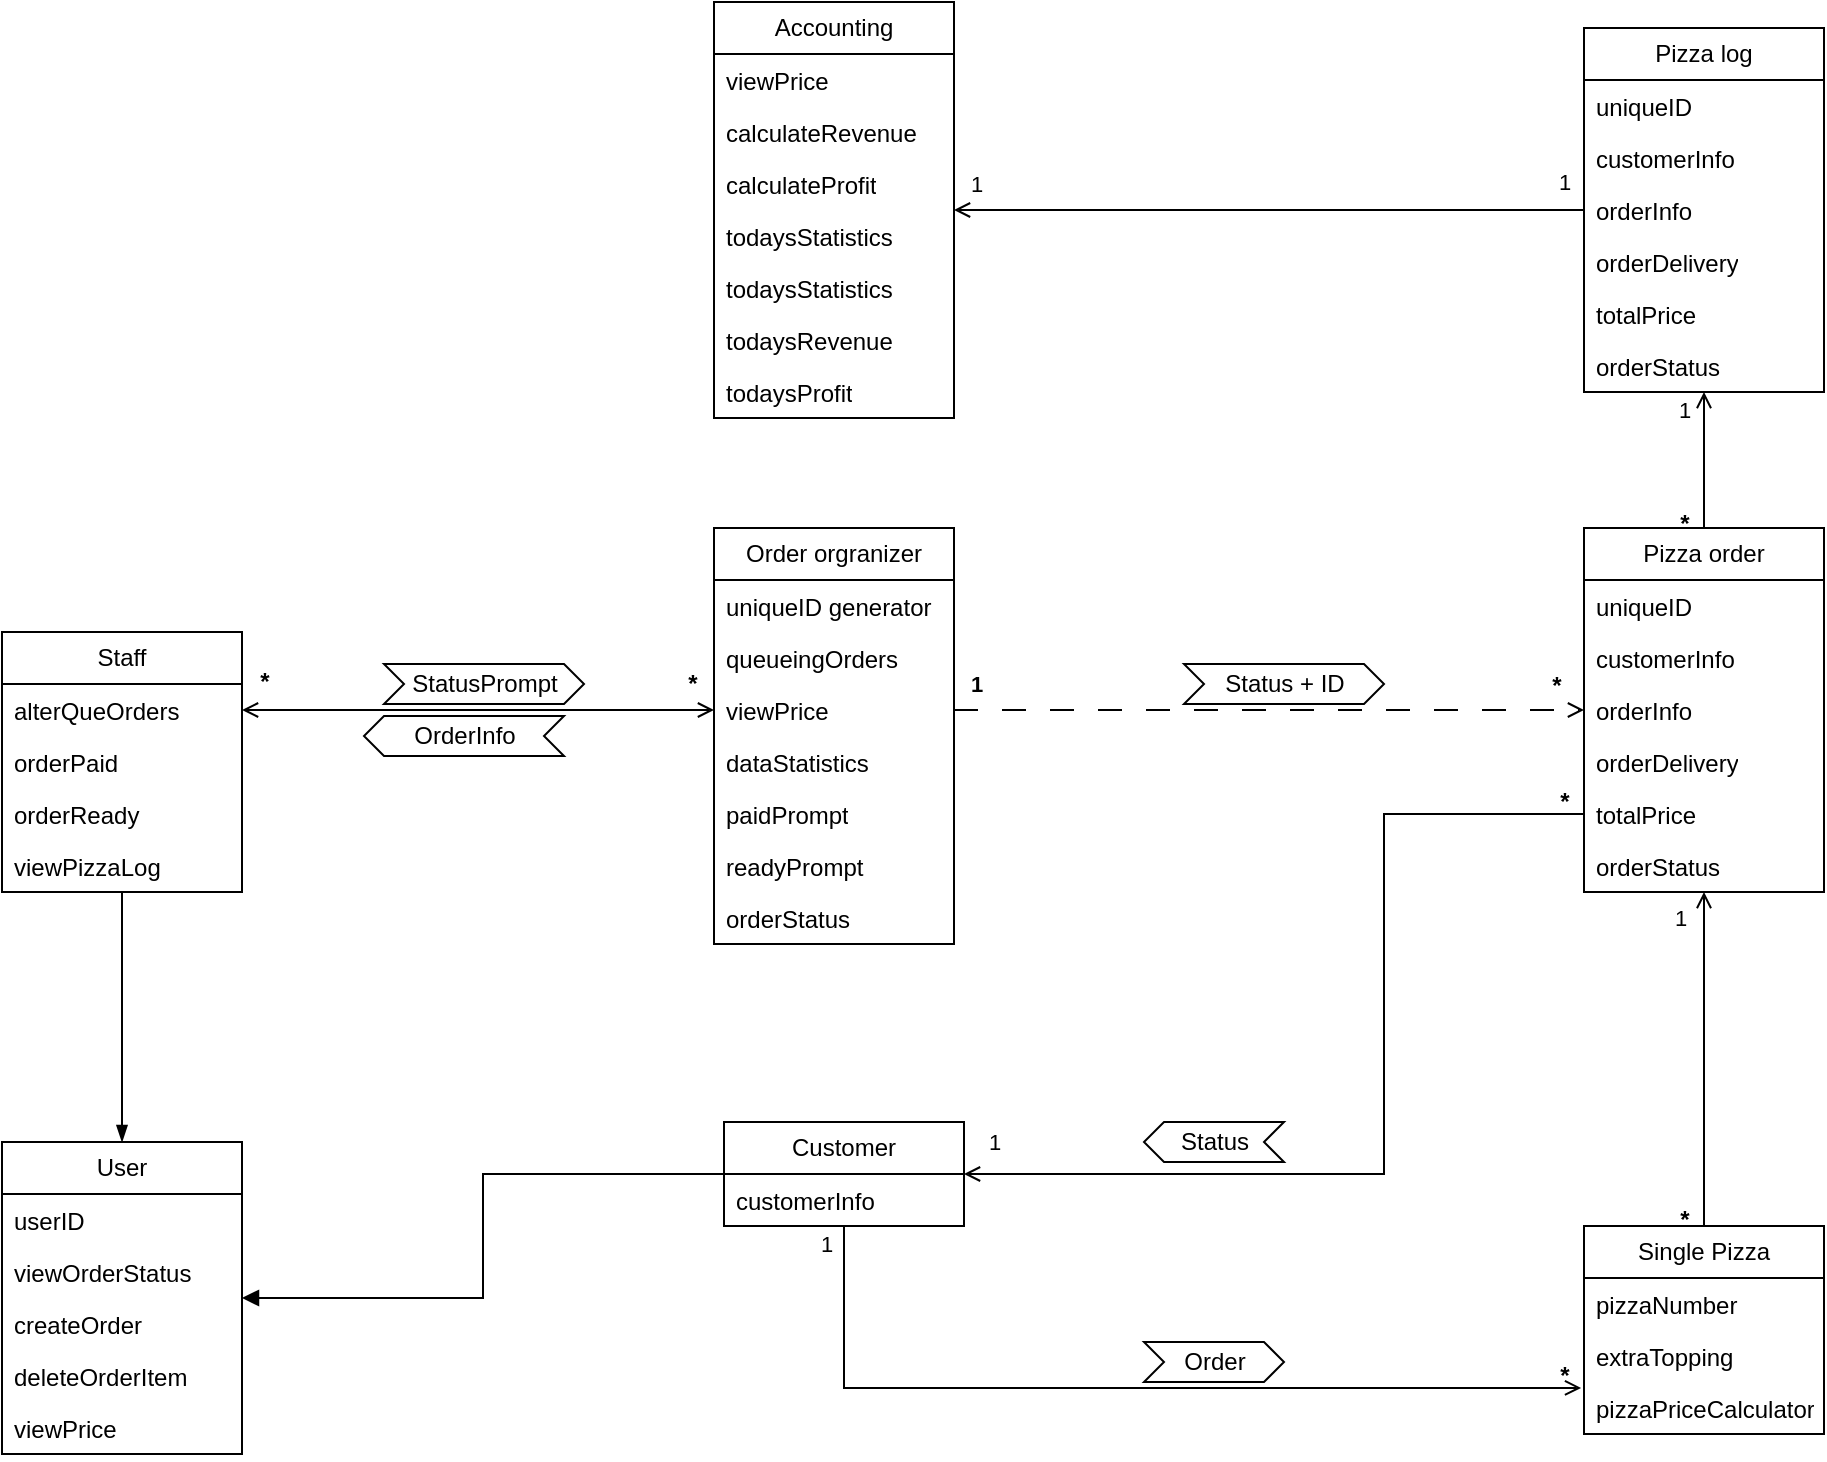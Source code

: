 <mxfile version="22.0.8" type="github">
  <diagram id="C5RBs43oDa-KdzZeNtuy" name="Page-1">
    <mxGraphModel dx="2074" dy="1110" grid="1" gridSize="10" guides="1" tooltips="1" connect="1" arrows="1" fold="1" page="1" pageScale="1" pageWidth="1169" pageHeight="827" math="0" shadow="0">
      <root>
        <mxCell id="WIyWlLk6GJQsqaUBKTNV-0" />
        <mxCell id="WIyWlLk6GJQsqaUBKTNV-1" parent="WIyWlLk6GJQsqaUBKTNV-0" />
        <mxCell id="aBDvLTNAFJ3Gb6Voetzl-55" style="edgeStyle=orthogonalEdgeStyle;rounded=0;orthogonalLoop=1;jettySize=auto;html=1;endArrow=open;endFill=0;snapToPoint=1;" parent="WIyWlLk6GJQsqaUBKTNV-1" source="aBDvLTNAFJ3Gb6Voetzl-57" target="aBDvLTNAFJ3Gb6Voetzl-101" edge="1">
          <mxGeometry relative="1" as="geometry" />
        </mxCell>
        <mxCell id="aBDvLTNAFJ3Gb6Voetzl-56" value="&lt;font style=&quot;font-size: 12px;&quot;&gt;&lt;b&gt;*&lt;/b&gt;&lt;/font&gt;" style="edgeLabel;html=1;align=center;verticalAlign=middle;resizable=0;points=[];labelBackgroundColor=none;" parent="aBDvLTNAFJ3Gb6Voetzl-55" connectable="0" vertex="1">
          <mxGeometry x="-0.815" y="1" relative="1" as="geometry">
            <mxPoint x="-9" y="12" as="offset" />
          </mxGeometry>
        </mxCell>
        <mxCell id="aBDvLTNAFJ3Gb6Voetzl-57" value="Single Pizza" style="swimlane;fontStyle=0;childLayout=stackLayout;horizontal=1;startSize=26;fillColor=none;horizontalStack=0;resizeParent=1;resizeParentMax=0;resizeLast=0;collapsible=1;marginBottom=0;whiteSpace=wrap;html=1;fontSize=12;spacing=2;" parent="WIyWlLk6GJQsqaUBKTNV-1" vertex="1">
          <mxGeometry x="920" y="668" width="120" height="104" as="geometry" />
        </mxCell>
        <mxCell id="aBDvLTNAFJ3Gb6Voetzl-58" value="pizzaNumber" style="text;strokeColor=none;fillColor=none;align=left;verticalAlign=top;spacingLeft=4;spacingRight=4;overflow=hidden;rotatable=0;points=[[0,0.5],[1,0.5]];portConstraint=eastwest;whiteSpace=wrap;html=1;fontSize=12;spacing=2;" parent="aBDvLTNAFJ3Gb6Voetzl-57" vertex="1">
          <mxGeometry y="26" width="120" height="26" as="geometry" />
        </mxCell>
        <mxCell id="aBDvLTNAFJ3Gb6Voetzl-59" value="extraTopping" style="text;strokeColor=none;fillColor=none;align=left;verticalAlign=top;spacingLeft=4;spacingRight=4;overflow=hidden;rotatable=0;points=[[0,0.5],[1,0.5]];portConstraint=eastwest;whiteSpace=wrap;html=1;fontSize=12;spacing=2;" parent="aBDvLTNAFJ3Gb6Voetzl-57" vertex="1">
          <mxGeometry y="52" width="120" height="26" as="geometry" />
        </mxCell>
        <mxCell id="aBDvLTNAFJ3Gb6Voetzl-60" value="pizzaPriceCalculator" style="text;strokeColor=none;fillColor=none;align=left;verticalAlign=top;spacingLeft=4;spacingRight=4;overflow=hidden;rotatable=0;points=[[0,0.5],[1,0.5]];portConstraint=eastwest;whiteSpace=wrap;html=1;fontSize=12;spacing=2;" parent="aBDvLTNAFJ3Gb6Voetzl-57" vertex="1">
          <mxGeometry y="78" width="120" height="26" as="geometry" />
        </mxCell>
        <mxCell id="aBDvLTNAFJ3Gb6Voetzl-61" value="" style="edgeStyle=orthogonalEdgeStyle;rounded=0;orthogonalLoop=1;jettySize=auto;html=1;endArrow=block;endFill=1;exitX=0;exitY=0.5;exitDx=0;exitDy=0;" parent="WIyWlLk6GJQsqaUBKTNV-1" source="aBDvLTNAFJ3Gb6Voetzl-64" target="aBDvLTNAFJ3Gb6Voetzl-66" edge="1">
          <mxGeometry relative="1" as="geometry">
            <mxPoint x="170" y="576" as="targetPoint" />
          </mxGeometry>
        </mxCell>
        <mxCell id="aBDvLTNAFJ3Gb6Voetzl-62" style="edgeStyle=orthogonalEdgeStyle;rounded=0;orthogonalLoop=1;jettySize=auto;html=1;endArrow=open;endFill=0;entryX=-0.012;entryY=1.115;entryDx=0;entryDy=0;entryPerimeter=0;metaEdit=0;" parent="WIyWlLk6GJQsqaUBKTNV-1" source="aBDvLTNAFJ3Gb6Voetzl-64" target="aBDvLTNAFJ3Gb6Voetzl-59" edge="1">
          <mxGeometry relative="1" as="geometry" />
        </mxCell>
        <mxCell id="aBDvLTNAFJ3Gb6Voetzl-63" value="&lt;font style=&quot;font-size: 12px;&quot;&gt;&lt;b&gt;*&lt;/b&gt;&lt;/font&gt;" style="edgeLabel;html=1;align=center;verticalAlign=middle;resizable=0;points=[];labelBackgroundColor=none;" parent="aBDvLTNAFJ3Gb6Voetzl-62" connectable="0" vertex="1">
          <mxGeometry x="0.949" y="-1" relative="1" as="geometry">
            <mxPoint x="3" y="-7" as="offset" />
          </mxGeometry>
        </mxCell>
        <mxCell id="aBDvLTNAFJ3Gb6Voetzl-64" value="Customer" style="swimlane;fontStyle=0;childLayout=stackLayout;horizontal=1;startSize=26;fillColor=none;horizontalStack=0;resizeParent=1;resizeParentMax=0;resizeLast=0;collapsible=1;marginBottom=0;whiteSpace=wrap;html=1;fontSize=12;spacing=2;" parent="WIyWlLk6GJQsqaUBKTNV-1" vertex="1">
          <mxGeometry x="490" y="616" width="120" height="52" as="geometry" />
        </mxCell>
        <mxCell id="aBDvLTNAFJ3Gb6Voetzl-65" value="customerInfo" style="text;strokeColor=none;fillColor=none;align=left;verticalAlign=top;spacingLeft=4;spacingRight=4;overflow=hidden;rotatable=0;points=[[0,0.5],[1,0.5]];portConstraint=eastwest;whiteSpace=wrap;html=1;fontSize=12;spacing=2;" parent="aBDvLTNAFJ3Gb6Voetzl-64" vertex="1">
          <mxGeometry y="26" width="120" height="26" as="geometry" />
        </mxCell>
        <mxCell id="aBDvLTNAFJ3Gb6Voetzl-66" value="User" style="swimlane;fontStyle=0;childLayout=stackLayout;horizontal=1;startSize=26;fillColor=none;horizontalStack=0;resizeParent=1;resizeParentMax=0;resizeLast=0;collapsible=1;marginBottom=0;whiteSpace=wrap;html=1;fontSize=12;spacing=2;" parent="WIyWlLk6GJQsqaUBKTNV-1" vertex="1">
          <mxGeometry x="129" y="626" width="120" height="156" as="geometry" />
        </mxCell>
        <mxCell id="aBDvLTNAFJ3Gb6Voetzl-67" value="userID" style="text;strokeColor=none;fillColor=none;align=left;verticalAlign=top;spacingLeft=4;spacingRight=4;overflow=hidden;rotatable=0;points=[[0,0.5],[1,0.5]];portConstraint=eastwest;whiteSpace=wrap;html=1;fontSize=12;spacing=2;" parent="aBDvLTNAFJ3Gb6Voetzl-66" vertex="1">
          <mxGeometry y="26" width="120" height="26" as="geometry" />
        </mxCell>
        <mxCell id="aBDvLTNAFJ3Gb6Voetzl-68" value="viewOrderStatus" style="text;strokeColor=none;fillColor=none;align=left;verticalAlign=top;spacingLeft=4;spacingRight=4;overflow=hidden;rotatable=0;points=[[0,0.5],[1,0.5]];portConstraint=eastwest;whiteSpace=wrap;html=1;fontSize=12;spacing=2;" parent="aBDvLTNAFJ3Gb6Voetzl-66" vertex="1">
          <mxGeometry y="52" width="120" height="26" as="geometry" />
        </mxCell>
        <mxCell id="aBDvLTNAFJ3Gb6Voetzl-69" value="createOrder" style="text;strokeColor=none;fillColor=none;align=left;verticalAlign=top;spacingLeft=4;spacingRight=4;overflow=hidden;rotatable=0;points=[[0,0.5],[1,0.5]];portConstraint=eastwest;whiteSpace=wrap;html=1;fontSize=12;spacing=2;" parent="aBDvLTNAFJ3Gb6Voetzl-66" vertex="1">
          <mxGeometry y="78" width="120" height="26" as="geometry" />
        </mxCell>
        <mxCell id="aBDvLTNAFJ3Gb6Voetzl-70" value="deleteOrderItem" style="text;strokeColor=none;fillColor=none;align=left;verticalAlign=top;spacingLeft=4;spacingRight=4;overflow=hidden;rotatable=0;points=[[0,0.5],[1,0.5]];portConstraint=eastwest;whiteSpace=wrap;html=1;fontSize=12;spacing=2;" parent="aBDvLTNAFJ3Gb6Voetzl-66" vertex="1">
          <mxGeometry y="104" width="120" height="26" as="geometry" />
        </mxCell>
        <mxCell id="aBDvLTNAFJ3Gb6Voetzl-71" value="viewPrice" style="text;strokeColor=none;fillColor=none;align=left;verticalAlign=top;spacingLeft=4;spacingRight=4;overflow=hidden;rotatable=0;points=[[0,0.5],[1,0.5]];portConstraint=eastwest;whiteSpace=wrap;html=1;fontSize=12;spacing=2;" parent="aBDvLTNAFJ3Gb6Voetzl-66" vertex="1">
          <mxGeometry y="130" width="120" height="26" as="geometry" />
        </mxCell>
        <mxCell id="aBDvLTNAFJ3Gb6Voetzl-72" value="Accounting" style="swimlane;fontStyle=0;childLayout=stackLayout;horizontal=1;startSize=26;fillColor=none;horizontalStack=0;resizeParent=1;resizeParentMax=0;resizeLast=0;collapsible=1;marginBottom=0;whiteSpace=wrap;html=1;fontSize=12;spacing=2;" parent="WIyWlLk6GJQsqaUBKTNV-1" vertex="1">
          <mxGeometry x="485" y="56" width="120" height="208" as="geometry" />
        </mxCell>
        <mxCell id="aBDvLTNAFJ3Gb6Voetzl-73" value="viewPrice" style="text;strokeColor=none;fillColor=none;align=left;verticalAlign=top;spacingLeft=4;spacingRight=4;overflow=hidden;rotatable=0;points=[[0,0.5],[1,0.5]];portConstraint=eastwest;whiteSpace=wrap;html=1;fontSize=12;spacing=2;" parent="aBDvLTNAFJ3Gb6Voetzl-72" vertex="1">
          <mxGeometry y="26" width="120" height="26" as="geometry" />
        </mxCell>
        <mxCell id="aBDvLTNAFJ3Gb6Voetzl-74" value="calculateRevenue" style="text;strokeColor=none;fillColor=none;align=left;verticalAlign=top;spacingLeft=4;spacingRight=4;overflow=hidden;rotatable=0;points=[[0,0.5],[1,0.5]];portConstraint=eastwest;whiteSpace=wrap;html=1;fontSize=12;spacing=2;" parent="aBDvLTNAFJ3Gb6Voetzl-72" vertex="1">
          <mxGeometry y="52" width="120" height="26" as="geometry" />
        </mxCell>
        <mxCell id="aBDvLTNAFJ3Gb6Voetzl-75" value="calculateProfit" style="text;strokeColor=none;fillColor=none;align=left;verticalAlign=top;spacingLeft=4;spacingRight=4;overflow=hidden;rotatable=0;points=[[0,0.5],[1,0.5]];portConstraint=eastwest;whiteSpace=wrap;html=1;fontSize=12;spacing=2;" parent="aBDvLTNAFJ3Gb6Voetzl-72" vertex="1">
          <mxGeometry y="78" width="120" height="26" as="geometry" />
        </mxCell>
        <mxCell id="aBDvLTNAFJ3Gb6Voetzl-76" value="todaysStatistics" style="text;strokeColor=none;fillColor=none;align=left;verticalAlign=top;spacingLeft=4;spacingRight=4;overflow=hidden;rotatable=0;points=[[0,0.5],[1,0.5]];portConstraint=eastwest;whiteSpace=wrap;html=1;fontSize=12;spacing=2;" parent="aBDvLTNAFJ3Gb6Voetzl-72" vertex="1">
          <mxGeometry y="104" width="120" height="26" as="geometry" />
        </mxCell>
        <mxCell id="aBDvLTNAFJ3Gb6Voetzl-77" value="todaysStatistics" style="text;strokeColor=none;fillColor=none;align=left;verticalAlign=top;spacingLeft=4;spacingRight=4;overflow=hidden;rotatable=0;points=[[0,0.5],[1,0.5]];portConstraint=eastwest;whiteSpace=wrap;html=1;fontSize=12;spacing=2;" parent="aBDvLTNAFJ3Gb6Voetzl-72" vertex="1">
          <mxGeometry y="130" width="120" height="26" as="geometry" />
        </mxCell>
        <mxCell id="aBDvLTNAFJ3Gb6Voetzl-78" value="todaysRevenue" style="text;strokeColor=none;fillColor=none;align=left;verticalAlign=top;spacingLeft=4;spacingRight=4;overflow=hidden;rotatable=0;points=[[0,0.5],[1,0.5]];portConstraint=eastwest;whiteSpace=wrap;html=1;fontSize=12;spacing=2;" parent="aBDvLTNAFJ3Gb6Voetzl-72" vertex="1">
          <mxGeometry y="156" width="120" height="26" as="geometry" />
        </mxCell>
        <mxCell id="aBDvLTNAFJ3Gb6Voetzl-79" value="todaysProfit" style="text;strokeColor=none;fillColor=none;align=left;verticalAlign=top;spacingLeft=4;spacingRight=4;overflow=hidden;rotatable=0;points=[[0,0.5],[1,0.5]];portConstraint=eastwest;whiteSpace=wrap;html=1;fontSize=12;spacing=2;" parent="aBDvLTNAFJ3Gb6Voetzl-72" vertex="1">
          <mxGeometry y="182" width="120" height="26" as="geometry" />
        </mxCell>
        <mxCell id="aBDvLTNAFJ3Gb6Voetzl-85" style="edgeStyle=orthogonalEdgeStyle;rounded=0;orthogonalLoop=1;jettySize=auto;html=1;endArrow=open;endFill=0;startArrow=none;startFill=0;snapToPoint=1;dashed=1;dashPattern=12 12;" parent="WIyWlLk6GJQsqaUBKTNV-1" source="aBDvLTNAFJ3Gb6Voetzl-90" target="aBDvLTNAFJ3Gb6Voetzl-104" edge="1">
          <mxGeometry relative="1" as="geometry">
            <mxPoint x="600" y="410" as="sourcePoint" />
            <mxPoint x="820" y="410" as="targetPoint" />
          </mxGeometry>
        </mxCell>
        <mxCell id="aBDvLTNAFJ3Gb6Voetzl-86" value="1" style="edgeLabel;html=1;align=center;verticalAlign=middle;resizable=0;points=[];fontStyle=1" parent="aBDvLTNAFJ3Gb6Voetzl-85" connectable="0" vertex="1">
          <mxGeometry x="-0.915" y="1" relative="1" as="geometry">
            <mxPoint x="-3" y="-12" as="offset" />
          </mxGeometry>
        </mxCell>
        <mxCell id="aBDvLTNAFJ3Gb6Voetzl-87" value="Order orgranizer" style="swimlane;fontStyle=0;childLayout=stackLayout;horizontal=1;startSize=26;fillColor=none;horizontalStack=0;resizeParent=1;resizeParentMax=0;resizeLast=0;collapsible=1;marginBottom=0;whiteSpace=wrap;html=1;fontSize=12;spacing=2;" parent="WIyWlLk6GJQsqaUBKTNV-1" vertex="1">
          <mxGeometry x="485" y="319" width="120" height="208" as="geometry" />
        </mxCell>
        <mxCell id="aBDvLTNAFJ3Gb6Voetzl-88" value="uniqueID generator" style="text;strokeColor=none;fillColor=none;align=left;verticalAlign=top;spacingLeft=4;spacingRight=4;overflow=hidden;rotatable=0;points=[[0,0.5],[1,0.5]];portConstraint=eastwest;whiteSpace=wrap;html=1;fontSize=12;spacing=2;" parent="aBDvLTNAFJ3Gb6Voetzl-87" vertex="1">
          <mxGeometry y="26" width="120" height="26" as="geometry" />
        </mxCell>
        <mxCell id="aBDvLTNAFJ3Gb6Voetzl-89" value="queueingOrders" style="text;strokeColor=none;fillColor=none;align=left;verticalAlign=top;spacingLeft=4;spacingRight=4;overflow=hidden;rotatable=0;points=[[0,0.5],[1,0.5]];portConstraint=eastwest;whiteSpace=wrap;html=1;fontSize=12;spacing=2;" parent="aBDvLTNAFJ3Gb6Voetzl-87" vertex="1">
          <mxGeometry y="52" width="120" height="26" as="geometry" />
        </mxCell>
        <mxCell id="aBDvLTNAFJ3Gb6Voetzl-90" value="viewPrice" style="text;strokeColor=none;fillColor=none;align=left;verticalAlign=top;spacingLeft=4;spacingRight=4;overflow=hidden;rotatable=0;points=[[0,0.5],[1,0.5]];portConstraint=eastwest;whiteSpace=wrap;html=1;fontSize=12;spacing=2;" parent="aBDvLTNAFJ3Gb6Voetzl-87" vertex="1">
          <mxGeometry y="78" width="120" height="26" as="geometry" />
        </mxCell>
        <mxCell id="aBDvLTNAFJ3Gb6Voetzl-91" value="dataStatistics" style="text;strokeColor=none;fillColor=none;align=left;verticalAlign=top;spacingLeft=4;spacingRight=4;overflow=hidden;rotatable=0;points=[[0,0.5],[1,0.5]];portConstraint=eastwest;whiteSpace=wrap;html=1;fontSize=12;spacing=2;" parent="aBDvLTNAFJ3Gb6Voetzl-87" vertex="1">
          <mxGeometry y="104" width="120" height="26" as="geometry" />
        </mxCell>
        <mxCell id="aBDvLTNAFJ3Gb6Voetzl-92" value="paidPrompt" style="text;strokeColor=none;fillColor=none;align=left;verticalAlign=top;spacingLeft=4;spacingRight=4;overflow=hidden;rotatable=0;points=[[0,0.5],[1,0.5]];portConstraint=eastwest;whiteSpace=wrap;html=1;fontSize=12;spacing=2;" parent="aBDvLTNAFJ3Gb6Voetzl-87" vertex="1">
          <mxGeometry y="130" width="120" height="26" as="geometry" />
        </mxCell>
        <mxCell id="aBDvLTNAFJ3Gb6Voetzl-93" value="readyPrompt" style="text;strokeColor=none;fillColor=none;align=left;verticalAlign=top;spacingLeft=4;spacingRight=4;overflow=hidden;rotatable=0;points=[[0,0.5],[1,0.5]];portConstraint=eastwest;whiteSpace=wrap;html=1;fontSize=12;spacing=2;" parent="aBDvLTNAFJ3Gb6Voetzl-87" vertex="1">
          <mxGeometry y="156" width="120" height="26" as="geometry" />
        </mxCell>
        <mxCell id="aBDvLTNAFJ3Gb6Voetzl-94" value="orderStatus" style="text;strokeColor=none;fillColor=none;align=left;verticalAlign=top;spacingLeft=4;spacingRight=4;overflow=hidden;rotatable=0;points=[[0,0.5],[1,0.5]];portConstraint=eastwest;whiteSpace=wrap;html=1;fontSize=12;spacing=2;" parent="aBDvLTNAFJ3Gb6Voetzl-87" vertex="1">
          <mxGeometry y="182" width="120" height="26" as="geometry" />
        </mxCell>
        <mxCell id="aBDvLTNAFJ3Gb6Voetzl-95" style="edgeStyle=orthogonalEdgeStyle;rounded=0;orthogonalLoop=1;jettySize=auto;html=1;endArrow=open;endFill=0;" parent="WIyWlLk6GJQsqaUBKTNV-1" source="aBDvLTNAFJ3Gb6Voetzl-101" target="aBDvLTNAFJ3Gb6Voetzl-126" edge="1">
          <mxGeometry relative="1" as="geometry" />
        </mxCell>
        <mxCell id="aBDvLTNAFJ3Gb6Voetzl-96" value="1" style="edgeLabel;html=1;align=center;verticalAlign=middle;resizable=0;points=[];" parent="aBDvLTNAFJ3Gb6Voetzl-95" connectable="0" vertex="1">
          <mxGeometry x="0.744" y="-1" relative="1" as="geometry">
            <mxPoint x="-11" as="offset" />
          </mxGeometry>
        </mxCell>
        <mxCell id="aBDvLTNAFJ3Gb6Voetzl-97" value="&lt;font style=&quot;font-size: 12px;&quot;&gt;&lt;b&gt;*&lt;/b&gt;&lt;/font&gt;" style="edgeLabel;html=1;align=center;verticalAlign=middle;resizable=0;points=[];labelBackgroundColor=none;" parent="aBDvLTNAFJ3Gb6Voetzl-95" connectable="0" vertex="1">
          <mxGeometry x="-0.538" y="3" relative="1" as="geometry">
            <mxPoint x="-7" y="13" as="offset" />
          </mxGeometry>
        </mxCell>
        <mxCell id="aBDvLTNAFJ3Gb6Voetzl-98" style="edgeStyle=orthogonalEdgeStyle;rounded=0;orthogonalLoop=1;jettySize=auto;html=1;entryX=1;entryY=0.5;entryDx=0;entryDy=0;endArrow=open;endFill=0;" parent="WIyWlLk6GJQsqaUBKTNV-1" source="aBDvLTNAFJ3Gb6Voetzl-106" target="aBDvLTNAFJ3Gb6Voetzl-64" edge="1">
          <mxGeometry relative="1" as="geometry">
            <Array as="points">
              <mxPoint x="820" y="462" />
              <mxPoint x="820" y="642" />
            </Array>
          </mxGeometry>
        </mxCell>
        <mxCell id="aBDvLTNAFJ3Gb6Voetzl-99" value="1" style="edgeLabel;html=1;align=center;verticalAlign=middle;resizable=0;points=[];" parent="aBDvLTNAFJ3Gb6Voetzl-98" connectable="0" vertex="1">
          <mxGeometry x="0.939" relative="1" as="geometry">
            <mxPoint y="-16" as="offset" />
          </mxGeometry>
        </mxCell>
        <mxCell id="aBDvLTNAFJ3Gb6Voetzl-100" value="*" style="edgeLabel;html=1;align=center;verticalAlign=middle;resizable=0;points=[];fontSize=12;fontStyle=1;labelBackgroundColor=none;" parent="aBDvLTNAFJ3Gb6Voetzl-98" connectable="0" vertex="1">
          <mxGeometry x="-0.933" relative="1" as="geometry">
            <mxPoint x="6" y="-6" as="offset" />
          </mxGeometry>
        </mxCell>
        <mxCell id="aBDvLTNAFJ3Gb6Voetzl-101" value="Pizza order" style="swimlane;fontStyle=0;childLayout=stackLayout;horizontal=1;startSize=26;fillColor=none;horizontalStack=0;resizeParent=1;resizeParentMax=0;resizeLast=0;collapsible=1;marginBottom=0;whiteSpace=wrap;html=1;fontSize=12;spacing=2;" parent="WIyWlLk6GJQsqaUBKTNV-1" vertex="1">
          <mxGeometry x="920" y="319" width="120" height="182" as="geometry" />
        </mxCell>
        <mxCell id="aBDvLTNAFJ3Gb6Voetzl-102" value="uniqueID" style="text;strokeColor=none;fillColor=none;align=left;verticalAlign=top;spacingLeft=4;spacingRight=4;overflow=hidden;rotatable=0;points=[[0,0.5],[1,0.5]];portConstraint=eastwest;whiteSpace=wrap;html=1;fontSize=12;spacing=2;" parent="aBDvLTNAFJ3Gb6Voetzl-101" vertex="1">
          <mxGeometry y="26" width="120" height="26" as="geometry" />
        </mxCell>
        <mxCell id="aBDvLTNAFJ3Gb6Voetzl-103" value="customerInfo" style="text;strokeColor=none;fillColor=none;align=left;verticalAlign=top;spacingLeft=4;spacingRight=4;overflow=hidden;rotatable=0;points=[[0,0.5],[1,0.5]];portConstraint=eastwest;whiteSpace=wrap;html=1;fontSize=12;spacing=2;" parent="aBDvLTNAFJ3Gb6Voetzl-101" vertex="1">
          <mxGeometry y="52" width="120" height="26" as="geometry" />
        </mxCell>
        <mxCell id="aBDvLTNAFJ3Gb6Voetzl-104" value="orderInfo" style="text;strokeColor=none;fillColor=none;align=left;verticalAlign=top;spacingLeft=4;spacingRight=4;overflow=hidden;rotatable=0;points=[[0,0.5],[1,0.5]];portConstraint=eastwest;whiteSpace=wrap;html=1;fontSize=12;spacing=2;" parent="aBDvLTNAFJ3Gb6Voetzl-101" vertex="1">
          <mxGeometry y="78" width="120" height="26" as="geometry" />
        </mxCell>
        <mxCell id="aBDvLTNAFJ3Gb6Voetzl-105" value="orderDelivery" style="text;strokeColor=none;fillColor=none;align=left;verticalAlign=top;spacingLeft=4;spacingRight=4;overflow=hidden;rotatable=0;points=[[0,0.5],[1,0.5]];portConstraint=eastwest;whiteSpace=wrap;html=1;fontSize=12;spacing=2;" parent="aBDvLTNAFJ3Gb6Voetzl-101" vertex="1">
          <mxGeometry y="104" width="120" height="26" as="geometry" />
        </mxCell>
        <mxCell id="aBDvLTNAFJ3Gb6Voetzl-106" value="totalPrice" style="text;strokeColor=none;fillColor=none;align=left;verticalAlign=top;spacingLeft=4;spacingRight=4;overflow=hidden;rotatable=0;points=[[0,0.5],[1,0.5]];portConstraint=eastwest;whiteSpace=wrap;html=1;fontSize=12;spacing=2;" parent="aBDvLTNAFJ3Gb6Voetzl-101" vertex="1">
          <mxGeometry y="130" width="120" height="26" as="geometry" />
        </mxCell>
        <mxCell id="aBDvLTNAFJ3Gb6Voetzl-107" value="orderStatus" style="text;strokeColor=none;fillColor=none;align=left;verticalAlign=top;spacingLeft=4;spacingRight=4;overflow=hidden;rotatable=0;points=[[0,0.5],[1,0.5]];portConstraint=eastwest;whiteSpace=wrap;html=1;fontSize=12;spacing=2;" parent="aBDvLTNAFJ3Gb6Voetzl-101" vertex="1">
          <mxGeometry y="156" width="120" height="26" as="geometry" />
        </mxCell>
        <mxCell id="aBDvLTNAFJ3Gb6Voetzl-108" value="" style="edgeStyle=orthogonalEdgeStyle;rounded=0;orthogonalLoop=1;jettySize=auto;html=1;endArrow=blockThin;endFill=1;" parent="WIyWlLk6GJQsqaUBKTNV-1" source="aBDvLTNAFJ3Gb6Voetzl-109" target="aBDvLTNAFJ3Gb6Voetzl-66" edge="1">
          <mxGeometry relative="1" as="geometry" />
        </mxCell>
        <mxCell id="aBDvLTNAFJ3Gb6Voetzl-109" value="Staff" style="swimlane;fontStyle=0;childLayout=stackLayout;horizontal=1;startSize=26;fillColor=none;horizontalStack=0;resizeParent=1;resizeParentMax=0;resizeLast=0;collapsible=1;marginBottom=0;whiteSpace=wrap;html=1;fontSize=12;spacing=2;" parent="WIyWlLk6GJQsqaUBKTNV-1" vertex="1">
          <mxGeometry x="129" y="371" width="120" height="130" as="geometry" />
        </mxCell>
        <mxCell id="aBDvLTNAFJ3Gb6Voetzl-110" value="alterQueOrders" style="text;strokeColor=none;fillColor=none;align=left;verticalAlign=top;spacingLeft=4;spacingRight=4;overflow=hidden;rotatable=0;points=[[0,0.5],[1,0.5]];portConstraint=eastwest;whiteSpace=wrap;html=1;fontSize=12;spacing=2;" parent="aBDvLTNAFJ3Gb6Voetzl-109" vertex="1">
          <mxGeometry y="26" width="120" height="26" as="geometry" />
        </mxCell>
        <mxCell id="aBDvLTNAFJ3Gb6Voetzl-111" value="orderPaid" style="text;strokeColor=none;fillColor=none;align=left;verticalAlign=top;spacingLeft=4;spacingRight=4;overflow=hidden;rotatable=0;points=[[0,0.5],[1,0.5]];portConstraint=eastwest;whiteSpace=wrap;html=1;fontSize=12;spacing=2;" parent="aBDvLTNAFJ3Gb6Voetzl-109" vertex="1">
          <mxGeometry y="52" width="120" height="26" as="geometry" />
        </mxCell>
        <mxCell id="aBDvLTNAFJ3Gb6Voetzl-112" value="orderReady" style="text;strokeColor=none;fillColor=none;align=left;verticalAlign=top;spacingLeft=4;spacingRight=4;overflow=hidden;rotatable=0;points=[[0,0.5],[1,0.5]];portConstraint=eastwest;whiteSpace=wrap;html=1;fontSize=12;spacing=2;" parent="aBDvLTNAFJ3Gb6Voetzl-109" vertex="1">
          <mxGeometry y="78" width="120" height="26" as="geometry" />
        </mxCell>
        <mxCell id="aBDvLTNAFJ3Gb6Voetzl-113" value="viewPizzaLog" style="text;strokeColor=none;fillColor=none;align=left;verticalAlign=top;spacingLeft=4;spacingRight=4;overflow=hidden;rotatable=0;points=[[0,0.5],[1,0.5]];portConstraint=eastwest;whiteSpace=wrap;html=1;fontSize=12;spacing=2;" parent="aBDvLTNAFJ3Gb6Voetzl-109" vertex="1">
          <mxGeometry y="104" width="120" height="26" as="geometry" />
        </mxCell>
        <mxCell id="aBDvLTNAFJ3Gb6Voetzl-114" style="edgeStyle=orthogonalEdgeStyle;rounded=0;orthogonalLoop=1;jettySize=auto;html=1;endArrow=open;endFill=0;entryX=0;entryY=0.5;entryDx=0;entryDy=0;startArrow=open;startFill=0;verticalAlign=top;" parent="WIyWlLk6GJQsqaUBKTNV-1" source="aBDvLTNAFJ3Gb6Voetzl-110" target="aBDvLTNAFJ3Gb6Voetzl-90" edge="1">
          <mxGeometry relative="1" as="geometry" />
        </mxCell>
        <mxCell id="aBDvLTNAFJ3Gb6Voetzl-115" value="&lt;span style=&quot;font-size: 12px;&quot;&gt;*&lt;/span&gt;" style="edgeLabel;html=1;align=center;verticalAlign=middle;resizable=0;points=[];fontStyle=1;fontSize=12;" parent="aBDvLTNAFJ3Gb6Voetzl-114" connectable="0" vertex="1">
          <mxGeometry x="-0.218" y="-2" relative="1" as="geometry">
            <mxPoint x="132" y="-15" as="offset" />
          </mxGeometry>
        </mxCell>
        <mxCell id="aBDvLTNAFJ3Gb6Voetzl-116" value="&lt;font style=&quot;font-size: 12px;&quot;&gt;&lt;b&gt;*&lt;/b&gt;&lt;/font&gt;" style="edgeLabel;html=1;align=center;verticalAlign=middle;resizable=0;points=[];labelBackgroundColor=none;" parent="aBDvLTNAFJ3Gb6Voetzl-114" connectable="0" vertex="1">
          <mxGeometry x="-0.849" y="-1" relative="1" as="geometry">
            <mxPoint x="-7" y="-15" as="offset" />
          </mxGeometry>
        </mxCell>
        <mxCell id="aBDvLTNAFJ3Gb6Voetzl-123" style="edgeStyle=orthogonalEdgeStyle;rounded=0;orthogonalLoop=1;jettySize=auto;html=1;endArrow=open;endFill=0;" parent="WIyWlLk6GJQsqaUBKTNV-1" source="aBDvLTNAFJ3Gb6Voetzl-126" target="aBDvLTNAFJ3Gb6Voetzl-72" edge="1">
          <mxGeometry relative="1" as="geometry">
            <mxPoint x="915" y="150" as="sourcePoint" />
            <mxPoint x="605" y="150" as="targetPoint" />
          </mxGeometry>
        </mxCell>
        <mxCell id="aBDvLTNAFJ3Gb6Voetzl-124" value="1" style="edgeLabel;html=1;align=center;verticalAlign=middle;resizable=0;points=[];" parent="aBDvLTNAFJ3Gb6Voetzl-123" connectable="0" vertex="1">
          <mxGeometry x="0.864" y="-2" relative="1" as="geometry">
            <mxPoint x="-11" y="-11" as="offset" />
          </mxGeometry>
        </mxCell>
        <mxCell id="aBDvLTNAFJ3Gb6Voetzl-125" value="1" style="edgeLabel;html=1;align=center;verticalAlign=middle;resizable=0;points=[];" parent="aBDvLTNAFJ3Gb6Voetzl-123" connectable="0" vertex="1">
          <mxGeometry x="-0.903" y="2" relative="1" as="geometry">
            <mxPoint x="5" y="-16" as="offset" />
          </mxGeometry>
        </mxCell>
        <mxCell id="aBDvLTNAFJ3Gb6Voetzl-126" value="Pizza log" style="swimlane;fontStyle=0;childLayout=stackLayout;horizontal=1;startSize=26;fillColor=none;horizontalStack=0;resizeParent=1;resizeParentMax=0;resizeLast=0;collapsible=1;marginBottom=0;whiteSpace=wrap;html=1;fontSize=12;spacing=2;" parent="WIyWlLk6GJQsqaUBKTNV-1" vertex="1">
          <mxGeometry x="920" y="69" width="120" height="182" as="geometry" />
        </mxCell>
        <mxCell id="aBDvLTNAFJ3Gb6Voetzl-127" value="uniqueID" style="text;strokeColor=none;fillColor=none;align=left;verticalAlign=top;spacingLeft=4;spacingRight=4;overflow=hidden;rotatable=0;points=[[0,0.5],[1,0.5]];portConstraint=eastwest;whiteSpace=wrap;html=1;fontSize=12;spacing=2;" parent="aBDvLTNAFJ3Gb6Voetzl-126" vertex="1">
          <mxGeometry y="26" width="120" height="26" as="geometry" />
        </mxCell>
        <mxCell id="aBDvLTNAFJ3Gb6Voetzl-128" value="customerInfo" style="text;strokeColor=none;fillColor=none;align=left;verticalAlign=top;spacingLeft=4;spacingRight=4;overflow=hidden;rotatable=0;points=[[0,0.5],[1,0.5]];portConstraint=eastwest;whiteSpace=wrap;html=1;fontSize=12;spacing=2;" parent="aBDvLTNAFJ3Gb6Voetzl-126" vertex="1">
          <mxGeometry y="52" width="120" height="26" as="geometry" />
        </mxCell>
        <mxCell id="aBDvLTNAFJ3Gb6Voetzl-129" value="orderInfo" style="text;strokeColor=none;fillColor=none;align=left;verticalAlign=top;spacingLeft=4;spacingRight=4;overflow=hidden;rotatable=0;points=[[0,0.5],[1,0.5]];portConstraint=eastwest;whiteSpace=wrap;html=1;fontSize=12;spacing=2;" parent="aBDvLTNAFJ3Gb6Voetzl-126" vertex="1">
          <mxGeometry y="78" width="120" height="26" as="geometry" />
        </mxCell>
        <mxCell id="aBDvLTNAFJ3Gb6Voetzl-130" value="orderDelivery" style="text;strokeColor=none;fillColor=none;align=left;verticalAlign=top;spacingLeft=4;spacingRight=4;overflow=hidden;rotatable=0;points=[[0,0.5],[1,0.5]];portConstraint=eastwest;whiteSpace=wrap;html=1;fontSize=12;spacing=2;" parent="aBDvLTNAFJ3Gb6Voetzl-126" vertex="1">
          <mxGeometry y="104" width="120" height="26" as="geometry" />
        </mxCell>
        <mxCell id="aBDvLTNAFJ3Gb6Voetzl-131" value="totalPrice" style="text;strokeColor=none;fillColor=none;align=left;verticalAlign=top;spacingLeft=4;spacingRight=4;overflow=hidden;rotatable=0;points=[[0,0.5],[1,0.5]];portConstraint=eastwest;whiteSpace=wrap;html=1;fontSize=12;spacing=2;" parent="aBDvLTNAFJ3Gb6Voetzl-126" vertex="1">
          <mxGeometry y="130" width="120" height="26" as="geometry" />
        </mxCell>
        <mxCell id="aBDvLTNAFJ3Gb6Voetzl-132" value="orderStatus" style="text;strokeColor=none;fillColor=none;align=left;verticalAlign=top;spacingLeft=4;spacingRight=4;overflow=hidden;rotatable=0;points=[[0,0.5],[1,0.5]];portConstraint=eastwest;whiteSpace=wrap;html=1;fontSize=12;spacing=2;" parent="aBDvLTNAFJ3Gb6Voetzl-126" vertex="1">
          <mxGeometry y="156" width="120" height="26" as="geometry" />
        </mxCell>
        <mxCell id="aBDvLTNAFJ3Gb6Voetzl-133" value="&lt;span style=&quot;font-size: 12px;&quot;&gt;*&lt;/span&gt;" style="edgeLabel;html=1;align=center;verticalAlign=middle;resizable=0;points=[];fontStyle=1;fontSize=12;labelBackgroundColor=none;" parent="WIyWlLk6GJQsqaUBKTNV-1" connectable="0" vertex="1">
          <mxGeometry x="484.996" y="410" as="geometry">
            <mxPoint x="421" y="-12" as="offset" />
          </mxGeometry>
        </mxCell>
        <mxCell id="aBDvLTNAFJ3Gb6Voetzl-136" value="1" style="edgeLabel;html=1;align=center;verticalAlign=middle;resizable=0;points=[];" parent="WIyWlLk6GJQsqaUBKTNV-1" connectable="0" vertex="1">
          <mxGeometry x="635.217" y="636" as="geometry">
            <mxPoint x="333" y="-122" as="offset" />
          </mxGeometry>
        </mxCell>
        <mxCell id="aBDvLTNAFJ3Gb6Voetzl-137" value="1" style="edgeLabel;html=1;align=center;verticalAlign=middle;resizable=0;points=[];" parent="WIyWlLk6GJQsqaUBKTNV-1" connectable="0" vertex="1">
          <mxGeometry x="635" y="636" as="geometry">
            <mxPoint x="-94" y="41" as="offset" />
          </mxGeometry>
        </mxCell>
        <mxCell id="aBDvLTNAFJ3Gb6Voetzl-138" value="Order" style="html=1;shadow=0;dashed=0;align=center;verticalAlign=middle;shape=mxgraph.arrows2.arrow;dy=0;dx=10;notch=10;" parent="WIyWlLk6GJQsqaUBKTNV-1" vertex="1">
          <mxGeometry x="700" y="726" width="70" height="20" as="geometry" />
        </mxCell>
        <mxCell id="aBDvLTNAFJ3Gb6Voetzl-139" value="Status" style="html=1;shadow=0;dashed=0;align=center;verticalAlign=middle;shape=mxgraph.arrows2.arrow;dy=0;dx=10;notch=10;direction=west;" parent="WIyWlLk6GJQsqaUBKTNV-1" vertex="1">
          <mxGeometry x="700" y="616" width="70" height="20" as="geometry" />
        </mxCell>
        <mxCell id="aBDvLTNAFJ3Gb6Voetzl-140" value="StatusPrompt" style="html=1;shadow=0;dashed=0;align=center;verticalAlign=middle;shape=mxgraph.arrows2.arrow;dy=0;dx=10;notch=10;direction=east;" parent="WIyWlLk6GJQsqaUBKTNV-1" vertex="1">
          <mxGeometry x="320" y="387" width="100" height="20" as="geometry" />
        </mxCell>
        <mxCell id="aBDvLTNAFJ3Gb6Voetzl-141" value="Status + ID" style="html=1;shadow=0;dashed=0;align=center;verticalAlign=middle;shape=mxgraph.arrows2.arrow;dy=0;dx=10;notch=10;direction=east;" parent="WIyWlLk6GJQsqaUBKTNV-1" vertex="1">
          <mxGeometry x="720" y="387" width="100" height="20" as="geometry" />
        </mxCell>
        <mxCell id="aBDvLTNAFJ3Gb6Voetzl-142" value="OrderInfo" style="html=1;shadow=0;dashed=0;align=center;verticalAlign=middle;shape=mxgraph.arrows2.arrow;dy=0;dx=10;notch=10;direction=west;" parent="WIyWlLk6GJQsqaUBKTNV-1" vertex="1">
          <mxGeometry x="310" y="413" width="100" height="20" as="geometry" />
        </mxCell>
      </root>
    </mxGraphModel>
  </diagram>
</mxfile>
